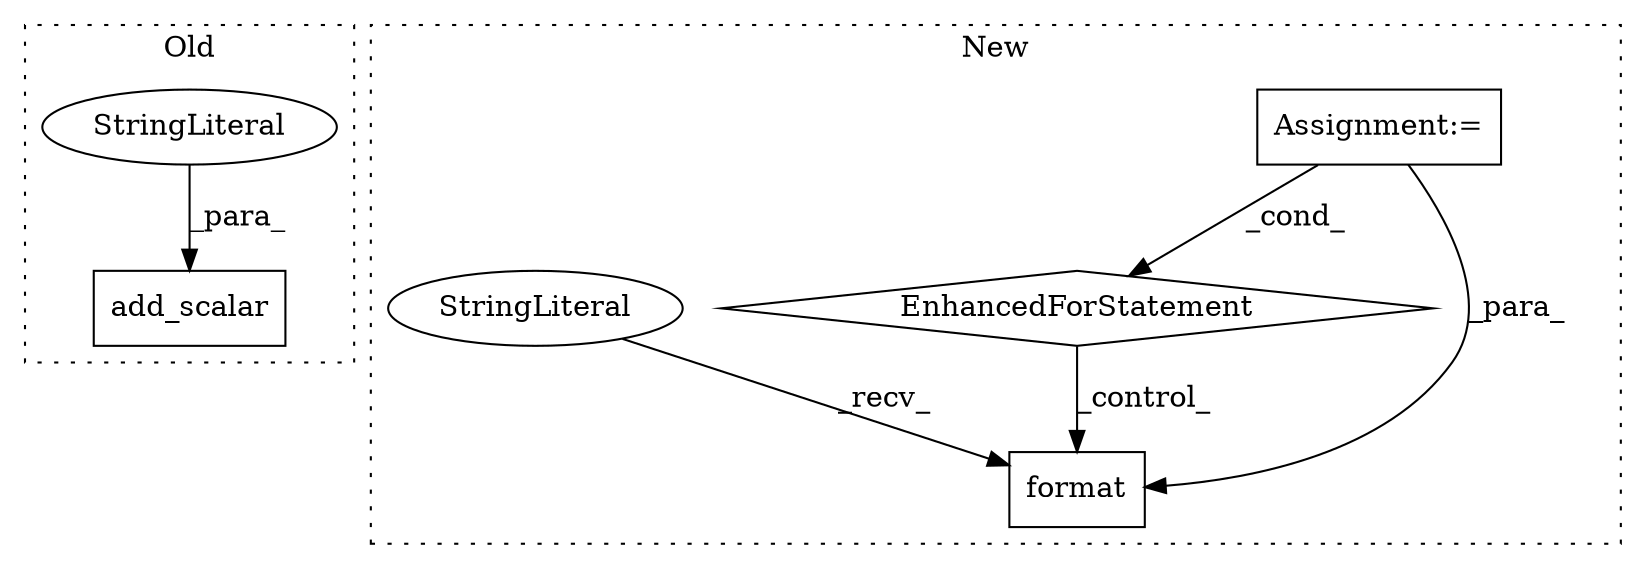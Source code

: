 digraph G {
subgraph cluster0 {
1 [label="add_scalar" a="32" s="4466,4556" l="11,1" shape="box"];
3 [label="StringLiteral" a="45" s="4477" l="19" shape="ellipse"];
label = "Old";
style="dotted";
}
subgraph cluster1 {
2 [label="EnhancedForStatement" a="70" s="4510,4640" l="89,2" shape="diamond"];
4 [label="Assignment:=" a="7" s="4510,4640" l="89,2" shape="box"];
5 [label="format" a="32" s="4694,4710" l="7,1" shape="box"];
6 [label="StringLiteral" a="45" s="4682" l="11" shape="ellipse"];
label = "New";
style="dotted";
}
2 -> 5 [label="_control_"];
3 -> 1 [label="_para_"];
4 -> 5 [label="_para_"];
4 -> 2 [label="_cond_"];
6 -> 5 [label="_recv_"];
}